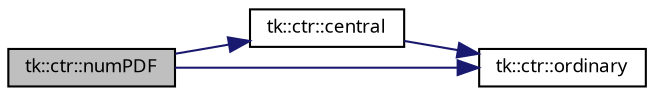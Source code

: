 digraph "tk::ctr::numPDF"
{
 // INTERACTIVE_SVG=YES
  bgcolor="transparent";
  edge [fontname="sans-serif",fontsize="9",labelfontname="sans-serif",labelfontsize="9"];
  node [fontname="sans-serif",fontsize="9",shape=record];
  rankdir="LR";
  Node1 [label="tk::ctr::numPDF",height=0.2,width=0.4,color="black", fillcolor="grey75", style="filled", fontcolor="black"];
  Node1 -> Node2 [color="midnightblue",fontsize="9",style="solid",fontname="sans-serif"];
  Node2 [label="tk::ctr::central",height=0.2,width=0.4,color="black",URL="$namespacetk_1_1ctr.html#a8880e25bee1cf36951562ef960855662",tooltip="Find out if a vector of Terms contains any central moment terms. "];
  Node2 -> Node3 [color="midnightblue",fontsize="9",style="solid",fontname="sans-serif"];
  Node3 [label="tk::ctr::ordinary",height=0.2,width=0.4,color="black",URL="$namespacetk_1_1ctr.html#aae2d07ed29fba66bd94e602368f54286",tooltip="Find out if a vector of Terms only contains ordinary moment terms. "];
  Node1 -> Node3 [color="midnightblue",fontsize="9",style="solid",fontname="sans-serif"];
}
